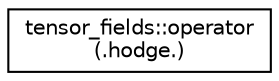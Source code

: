 digraph "Graphical Class Hierarchy"
{
 // LATEX_PDF_SIZE
  edge [fontname="Helvetica",fontsize="10",labelfontname="Helvetica",labelfontsize="10"];
  node [fontname="Helvetica",fontsize="10",shape=record];
  rankdir="LR";
  Node0 [label="tensor_fields::operator\l(.hodge.)",height=0.2,width=0.4,color="black", fillcolor="white", style="filled",URL="$interfacetensor__fields_1_1operator_07_8hodge_8_08.html",tooltip=" "];
}
